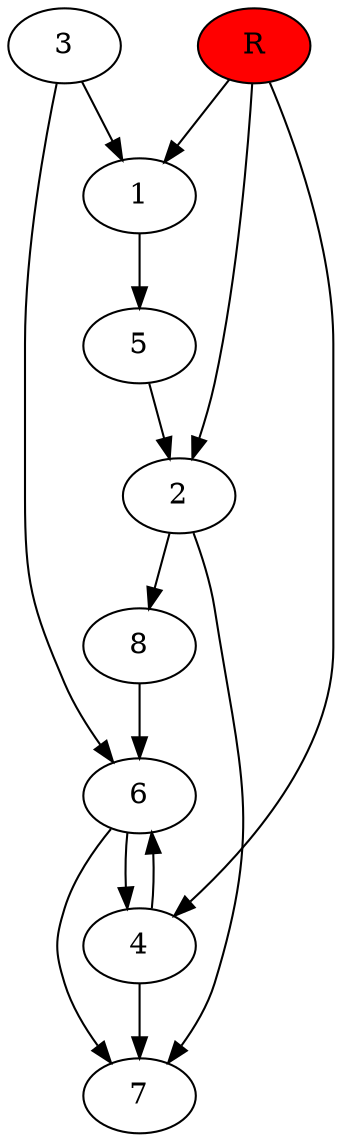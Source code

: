 digraph prb38213 {
	1
	2
	3
	4
	5
	6
	7
	8
	R [fillcolor="#ff0000" style=filled]
	1 -> 5
	2 -> 7
	2 -> 8
	3 -> 1
	3 -> 6
	4 -> 6
	4 -> 7
	5 -> 2
	6 -> 4
	6 -> 7
	8 -> 6
	R -> 1
	R -> 2
	R -> 4
}
